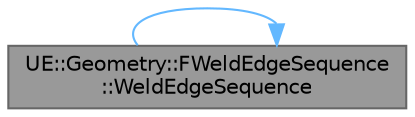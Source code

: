 digraph "UE::Geometry::FWeldEdgeSequence::WeldEdgeSequence"
{
 // INTERACTIVE_SVG=YES
 // LATEX_PDF_SIZE
  bgcolor="transparent";
  edge [fontname=Helvetica,fontsize=10,labelfontname=Helvetica,labelfontsize=10];
  node [fontname=Helvetica,fontsize=10,shape=box,height=0.2,width=0.4];
  rankdir="LR";
  Node1 [id="Node000001",label="UE::Geometry::FWeldEdgeSequence\l::WeldEdgeSequence",height=0.2,width=0.4,color="gray40", fillcolor="grey60", style="filled", fontcolor="black",tooltip="Welds edge sequence together."];
  Node1 -> Node1 [id="edge1_Node000001_Node000001",color="steelblue1",style="solid",tooltip=" "];
}
